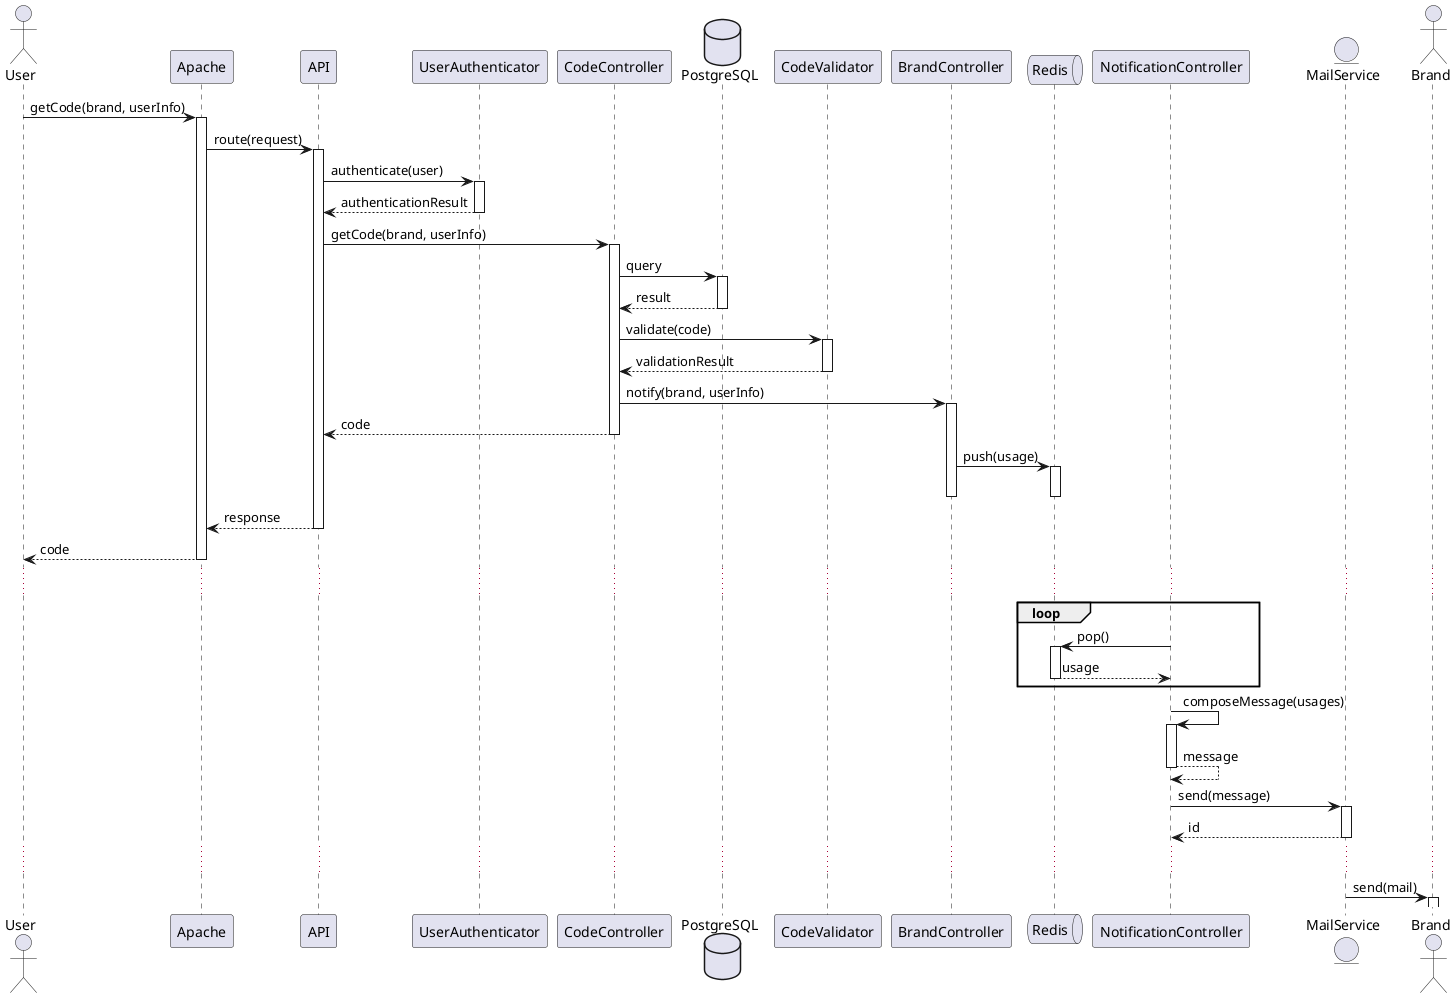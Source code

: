 @startuml
actor User
autoactivate on

User -> Apache: getCode(brand, userInfo)
Apache -> API: route(request)
API -> UserAuthenticator: authenticate(user)
return authenticationResult
API -> CodeController: getCode(brand, userInfo)
database PostgreSQL
CodeController -> PostgreSQL: query
return result
CodeController -> CodeValidator: validate(code)
return validationResult

CodeController -> BrandController: notify(brand, userInfo)
CodeController --> API: code
deactivate CodeController
queue Redis
BrandController -> Redis: push(usage)
deactivate BrandController
deactivate Redis

API --> Apache: response
Apache --> User: code

...

loop
NotificationController -> Redis: pop()
return usage
end
NotificationController -> NotificationController: composeMessage(usages)
return message
Entity MailService
NotificationController -> MailService: send(message)
return id

...

actor Brand
MailService -> Brand: send(mail)

@enduml